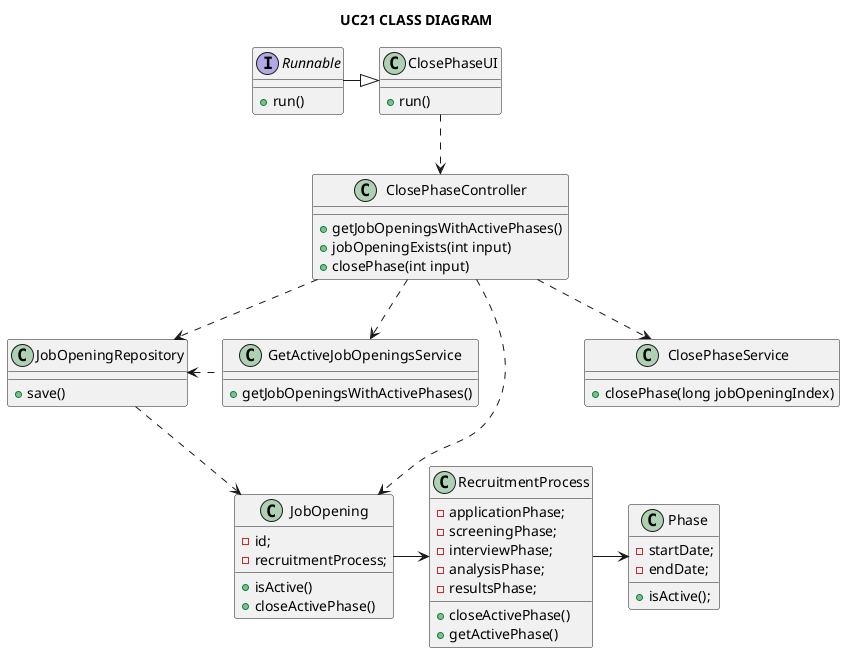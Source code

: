@startuml

title UC21 CLASS DIAGRAM

interface Runnable {
    +run()
}

class ClosePhaseUI {
    + run()
}

class ClosePhaseController {
    + getJobOpeningsWithActivePhases()
    + jobOpeningExists(int input)
    + closePhase(int input)
}

class JobOpeningRepository {
    + save()
}

class JobOpening {
    - id;
    - recruitmentProcess;

    + isActive()
    + closeActivePhase()
}

class RecruitmentProcess {
    - applicationPhase;
    - screeningPhase;
    - interviewPhase;
    - analysisPhase;
    - resultsPhase;

    + closeActivePhase()
    + getActivePhase()
}

class GetActiveJobOpeningsService{
    + getJobOpeningsWithActivePhases()
}

class ClosePhaseService{
    + closePhase(long jobOpeningIndex)
}

class Phase{
    - startDate;
    - endDate;
    + isActive();
}

Runnable -|> ClosePhaseUI

ClosePhaseUI ..> ClosePhaseController

ClosePhaseController ..> GetActiveJobOpeningsService
ClosePhaseController ..> JobOpeningRepository
ClosePhaseController ..> JobOpening
ClosePhaseController ..> ClosePhaseService

JobOpeningRepository ..> JobOpening
JobOpening -> RecruitmentProcess
RecruitmentProcess -> Phase

GetActiveJobOpeningsService .l.> JobOpeningRepository

@enduml